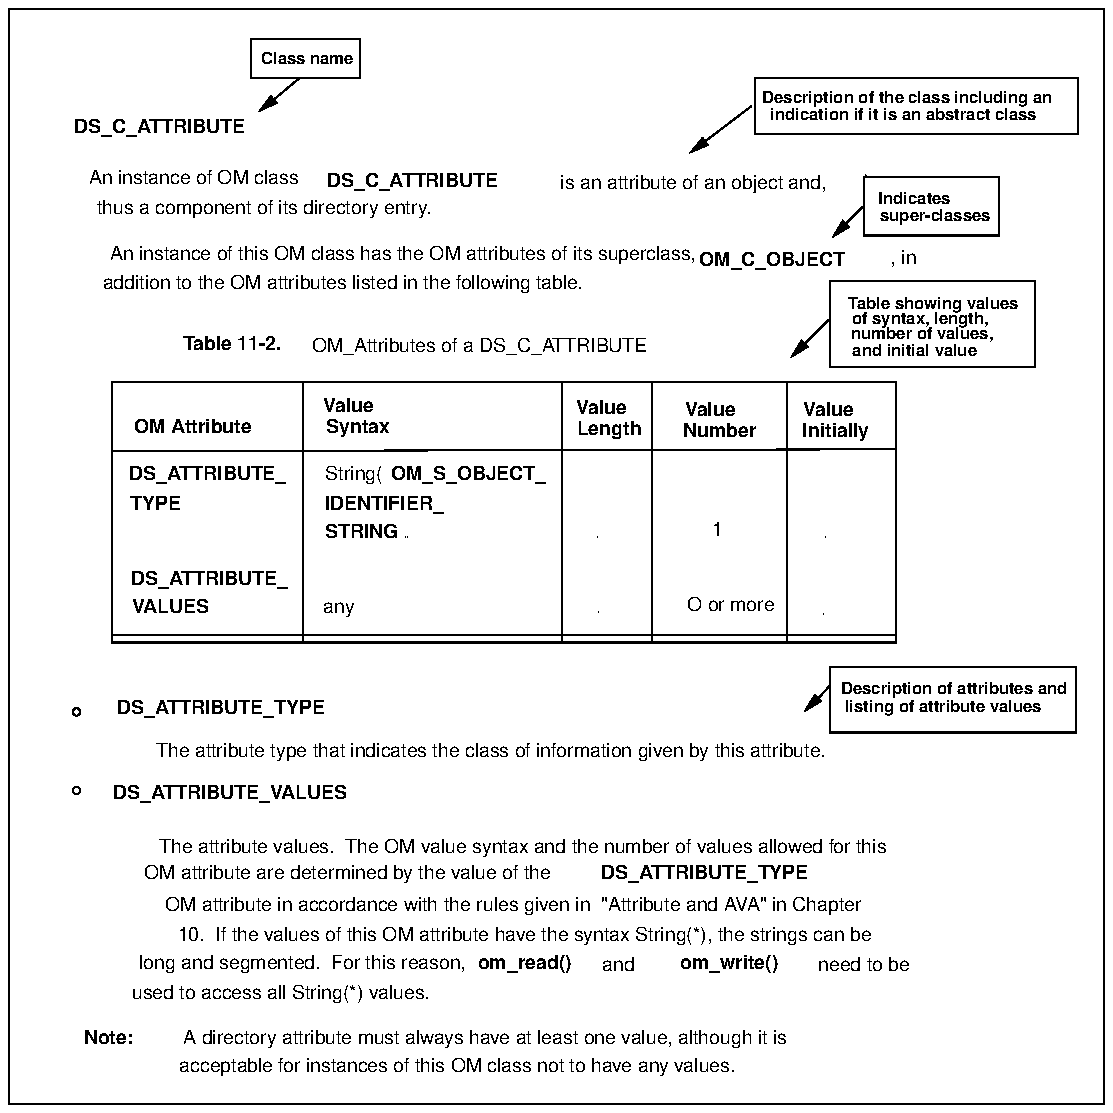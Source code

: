 .PS
.in +.5i
scale = 106.667
"\fH\s7is an attribute of an object and,\s0\fP"  at 365, 491
"\f(HB\s7DS_C_ATTRIBUTE\s0\fP"  at 215, 492
"\fH\s7, in\s0\fP"  at 477, 451
"\f(HB\s7OM_C_OBJECT\s0\fP"  at 407, 450
"\f(HB\s6and initial value\s0\fP"  at 483, 402
"\f(HB\s6number of values,\s0\fP"  at 487, 411
"\f(HB\s6of syntax, length,\s0\fP"  at 486, 419
"\f(HB\s6Table showing values\s0\fP"  at 493, 427
line ->  from 437, 418 \
	to 417, 398 
box  wid 109 ht 46 at 492.5, 416
box  wid 584 ht 584 at 292, 292
circle radius 2 at 36, 167
"\f(HB\s7DS_ATTRIBUTE_VALUES\s0\fP"  at 118, 166
"\fH\s7The attribute type that indicates the class of information given by this attribute.\s0\fP"  at 257, 188
line ->  from 455, 478 \
	to 439, 462 
box  wid 72 ht 31 at 492, 478.5
box  wid 0 ht 0 at 457, 495
"\f(HB\s6super-classes\s0\fP"  at 494, 474
"\f(HB\s6Indicates\s0\fP"  at 483, 483
"\f(HB\s6Description of the class including an\s0\fP"  at 479, 537
"\f(HB\s6indication if it is an abstract class\s0\fP"  at 477, 528
"\fH\s7An instance of OM class \s0\fP"  at 100, 494
"\fH\s7addition to the OM attributes listed in the following table.\s0\fP"  at 178, 438
circle radius 2 at 36, 209
"\f(HB\s7DS_ATTRIBUTE_TYPE\s0\fP"  at 113, 211
line   from 55, 348 \
	to 473, 349 
line   from 415, 385 \
	to 415, 246 
line   from 343, 385 \
	to 343, 246 
line   from 295, 385 \
	to 295, 246 
line   from 157, 385 \
	to 157, 246 
line   from 55, 250 \
	to 473, 250 
box  wid 418 ht 139 at 264, 315.5
"\f(HB\s10-\s0\fP"  at 435, 264
"\f(HB\s10-\s0\fP"  at 436, 305
"\f(HB\s7Value\s0\fP"  at 437, 370
"\f(HB\s7Initially\s0\fP"  at 441, 359
"\fH\s7O or more\s0\fP"  at 385, 266
"\fH\s71\s0\fP"  at 378, 306
"\f(HB\s7Value\s0\fP"  at 374, 370
"\f(HB\s7Number\s0\fP"  at 379, 359
"\f(HB\s10-\s0\fP"  at 315, 265
"\f(HB\s10-\s0\fP"  at 314, 305
"\f(HB\s7Value\s0\fP"  at 316, 371
"\f(HB\s7Length\s0\fP"  at 320, 360
"\fH\s7any\s0\fP"  at 176, 265
"\fH\s10)\s0\fP"  at 212, 305
"\f(HB\s7STRING\s0\fP"  at 188, 305
"\f(HB\s7OM_S_OBJECT_\s0\fP"  at 245, 336
"\f(HB\s7IDENTIFIER_\s0\fP"  at 200, 320
"\fH\s7String(\s0\fP"  at 184, 336
"\f(HB\s7Value\s0\fP"  at 181, 372
"\f(HB\s7OM Attribute\s0\fP"  at 98, 361
"\f(HB\s7Syntax\s0\fP"  at 186, 361
"\f(HB\s7VALUES\s0\fP"  at 86, 265
"\f(HB\s7DS_ATTRIBUTE_\s0\fP"  at 107, 280
"\f(HB\s7TYPE\s0\fP"  at 78, 320
"\f(HB\s7DS_ATTRIBUTE_\s0\fP"  at 106, 336
"\fH\s9\s0\fP"  at 144, 381
"\fH\s7OM_Attributes of a DS_C_ATTRIBUTE\s0\fP"  at 251, 404
"\f(HB\s7Table 11-2.\s0\fP"  at 119, 405
"\f(HB\s6Description of attributes and\s0\fP"  at 504, 222
"\f(HB\s6 listing of attribute values\s0\fP"  at 497, 212
line ->  from 396, 532 \
	to 363, 507 
line ->  from 438, 223 \
	to 424, 209 
"\fH\s7An instance of this OM class has the OM attributes of its superclass,\s0\fP"  at 210, 453
"\fH\s7thus a component of its directory entry.\s0\fP"  at 136, 478
box  wid 172 ht 30 at 484, 532
box  wid 131 ht 35 at 503.5, 215.5
"\f(HB\s7DS_ATTRIBUTE_TYPE\s0\fP"  at 371, 123
"\f(HB\s7Note:\s0\fP"  at 53, 35
"\fH\s7A directory attribute must always have at least one value, although it is\s0\fP"  at 254, 35
"\fH\s7acceptable for instances of this OM class not to have any values.\s0\fP"  at 239, 20
"\fH\s7OM attribute in accordance with the rules given in  \"Attribute and AVA\" in Chapter\s0\fP"  at 269, 106
"\fH\s7long and segmented.  For this reason, \s0\fP"  at 158, 75
"\fH\s7OM attribute are determined by the value of the \s0\fP"  at 182, 123
"\fH\s7used to access all String(*) values.\s0\fP"  at 145, 59
"\fH\s7need to be\s0\fP"  at 456, 74
"\f(HB\s7om_write()\s0\fP"  at 384, 75
"\fH\s7and\s0\fP"  at 325, 74
"\f(HB\s7om_read()\s0\fP"  at 275, 75
"\fH\s7The attribute values.  The OM value syntax and the number of values allowed for this\s0\fP"  at 274, 137
"\fH\s710.  If the values of this OM attribute have the syntax String(*), the strings can be\s0\fP"  at 275, 90
"\f(HB\s6Class name\s0\fP"  at 159, 558
line ->  from 155, 547 \
	to 133, 529 
box  wid 58 ht 21 at 158, 557.5
"\f(HB\s7     DS_C_ATTRIBUTE\s0\fP"  at 73, 521
.in +.5i
.PE
